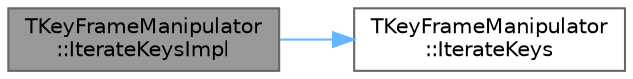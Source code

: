 digraph "TKeyFrameManipulator::IterateKeysImpl"
{
 // INTERACTIVE_SVG=YES
 // LATEX_PDF_SIZE
  bgcolor="transparent";
  edge [fontname=Helvetica,fontsize=10,labelfontname=Helvetica,labelfontsize=10];
  node [fontname=Helvetica,fontsize=10,shape=box,height=0.2,width=0.4];
  rankdir="LR";
  Node1 [id="Node000001",label="TKeyFrameManipulator\l::IterateKeysImpl",height=0.2,width=0.4,color="gray40", fillcolor="grey60", style="filled", fontcolor="black",tooltip="Iterate the times stored in the external data structure."];
  Node1 -> Node2 [id="edge1_Node000001_Node000002",color="steelblue1",style="solid",tooltip=" "];
  Node2 [id="Node000002",label="TKeyFrameManipulator\l::IterateKeys",height=0.2,width=0.4,color="grey40", fillcolor="white", style="filled",URL="$de/d3a/classTKeyFrameManipulator.html#ae4da492b07b0f75e77d6a0f19ddf5572",tooltip="Iterate the times stored in the external data structure."];
}
